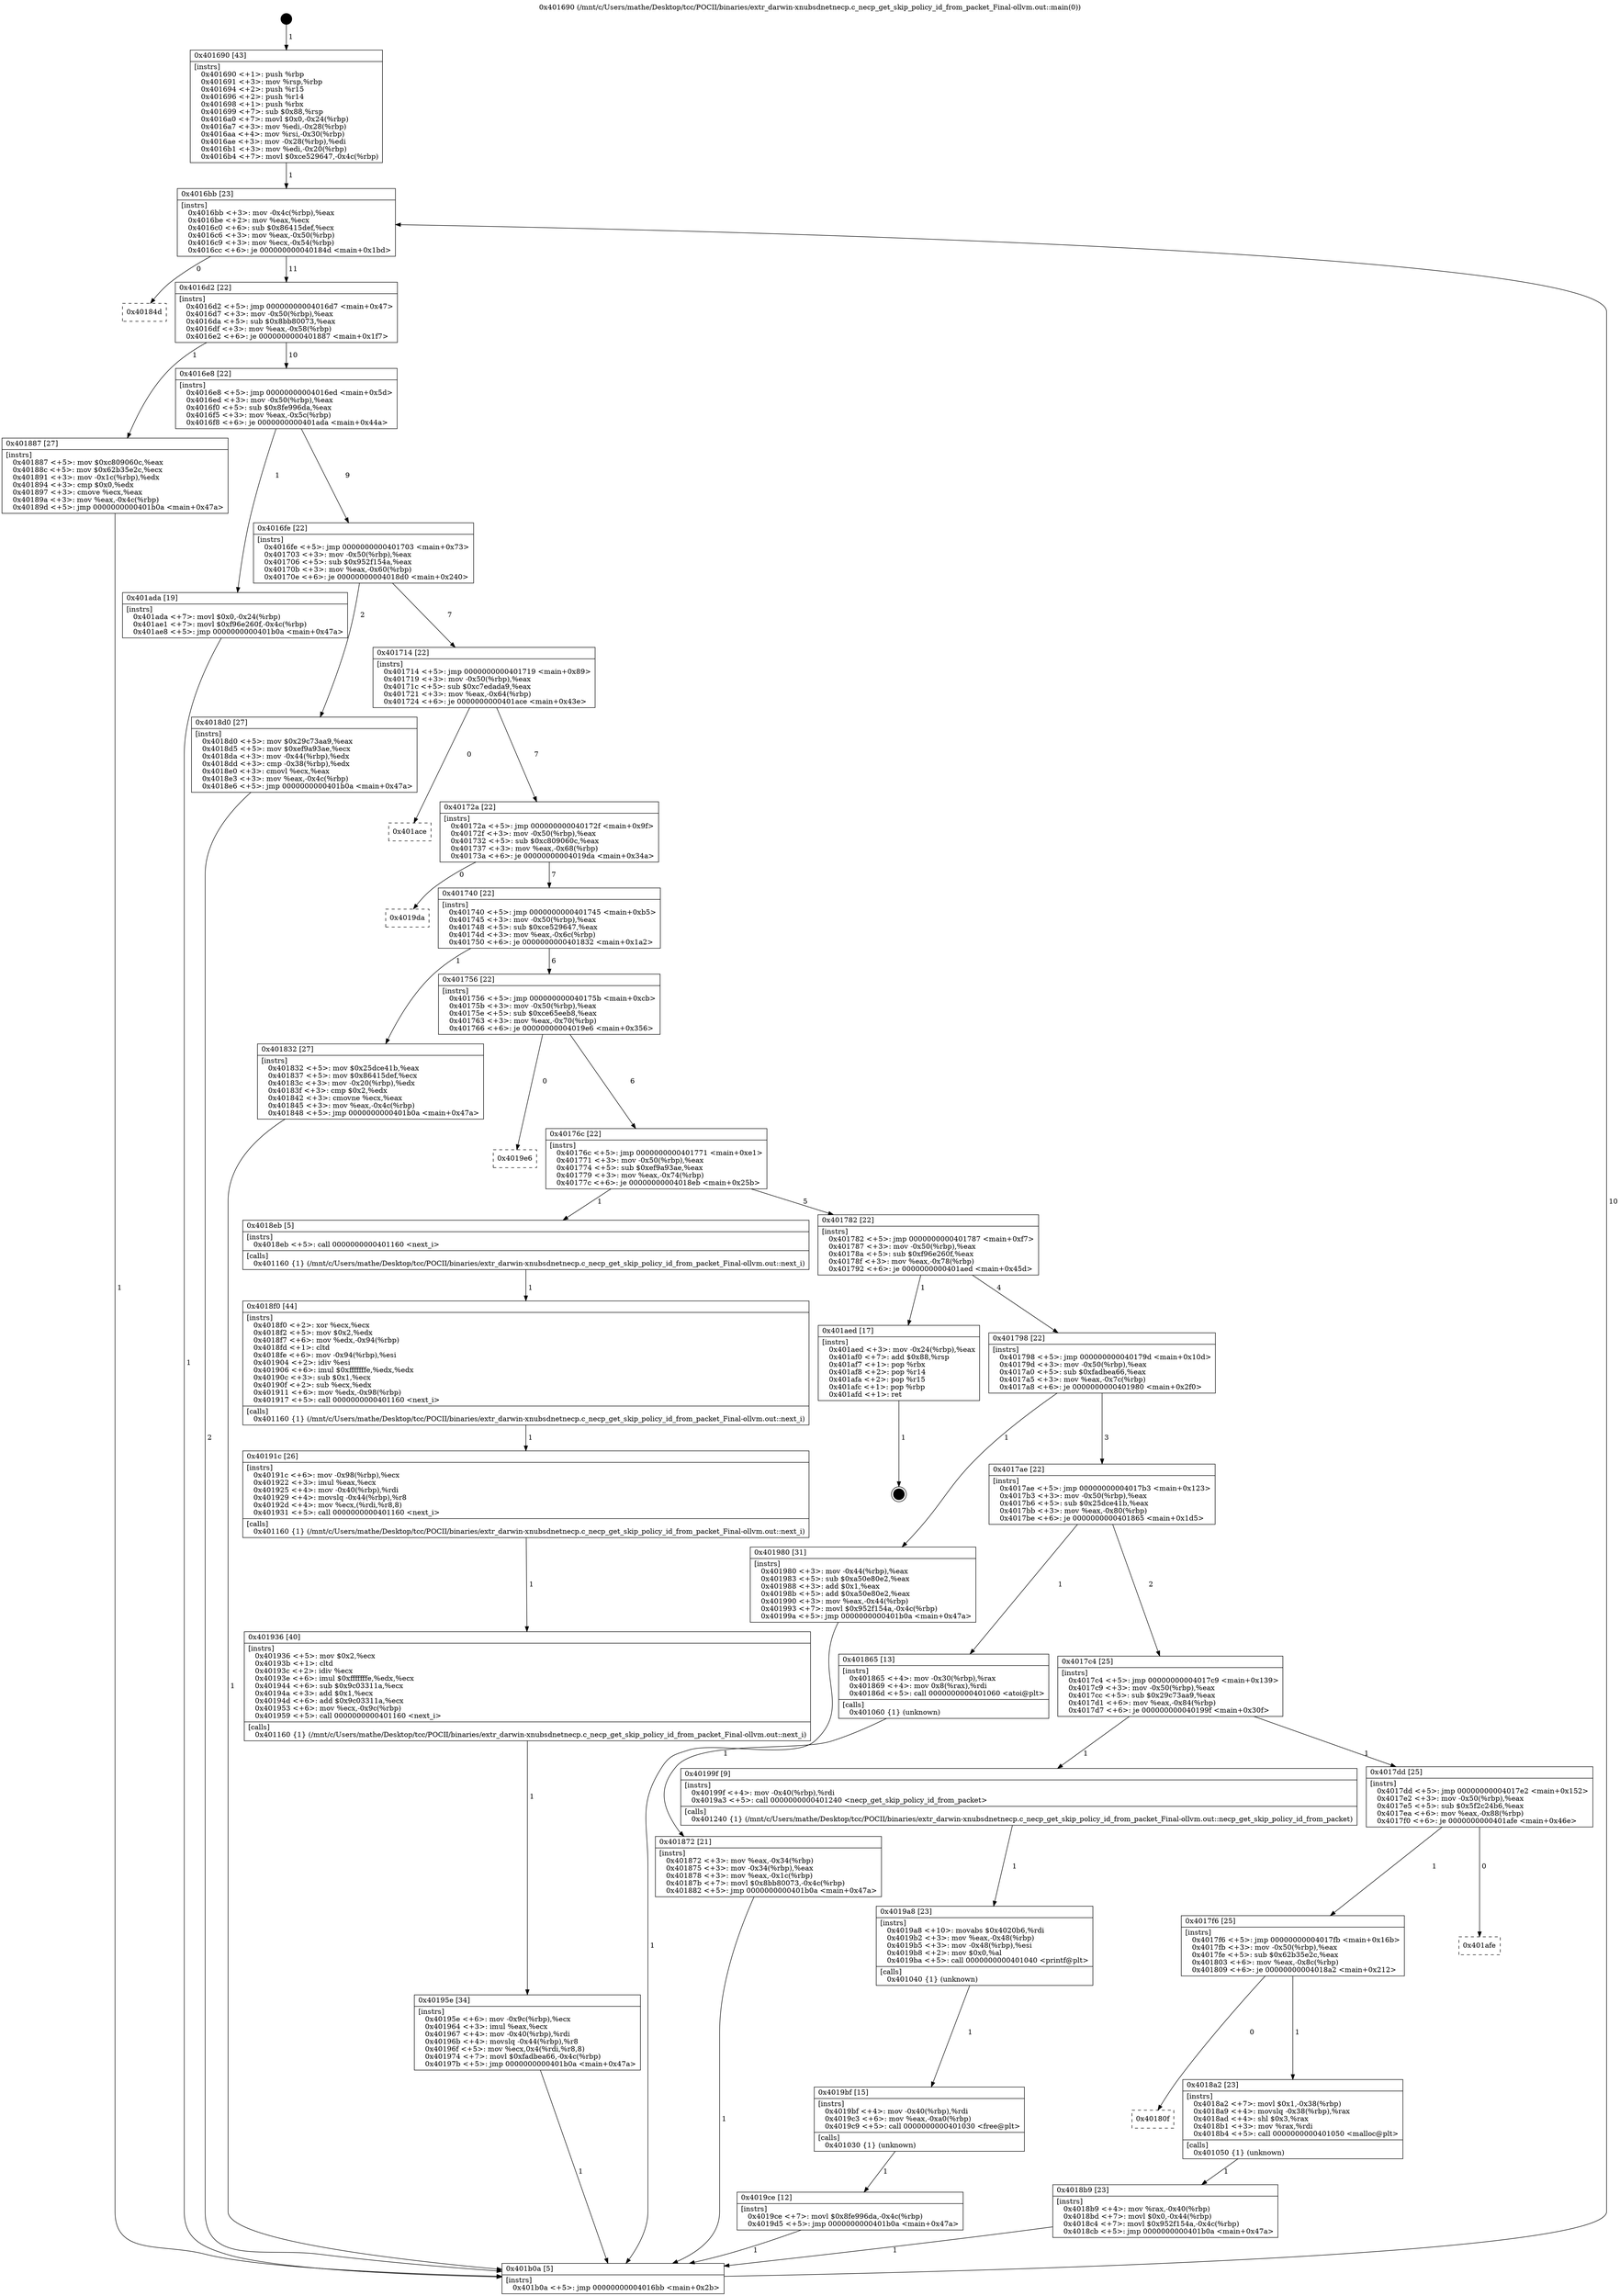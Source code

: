 digraph "0x401690" {
  label = "0x401690 (/mnt/c/Users/mathe/Desktop/tcc/POCII/binaries/extr_darwin-xnubsdnetnecp.c_necp_get_skip_policy_id_from_packet_Final-ollvm.out::main(0))"
  labelloc = "t"
  node[shape=record]

  Entry [label="",width=0.3,height=0.3,shape=circle,fillcolor=black,style=filled]
  "0x4016bb" [label="{
     0x4016bb [23]\l
     | [instrs]\l
     &nbsp;&nbsp;0x4016bb \<+3\>: mov -0x4c(%rbp),%eax\l
     &nbsp;&nbsp;0x4016be \<+2\>: mov %eax,%ecx\l
     &nbsp;&nbsp;0x4016c0 \<+6\>: sub $0x86415def,%ecx\l
     &nbsp;&nbsp;0x4016c6 \<+3\>: mov %eax,-0x50(%rbp)\l
     &nbsp;&nbsp;0x4016c9 \<+3\>: mov %ecx,-0x54(%rbp)\l
     &nbsp;&nbsp;0x4016cc \<+6\>: je 000000000040184d \<main+0x1bd\>\l
  }"]
  "0x40184d" [label="{
     0x40184d\l
  }", style=dashed]
  "0x4016d2" [label="{
     0x4016d2 [22]\l
     | [instrs]\l
     &nbsp;&nbsp;0x4016d2 \<+5\>: jmp 00000000004016d7 \<main+0x47\>\l
     &nbsp;&nbsp;0x4016d7 \<+3\>: mov -0x50(%rbp),%eax\l
     &nbsp;&nbsp;0x4016da \<+5\>: sub $0x8bb80073,%eax\l
     &nbsp;&nbsp;0x4016df \<+3\>: mov %eax,-0x58(%rbp)\l
     &nbsp;&nbsp;0x4016e2 \<+6\>: je 0000000000401887 \<main+0x1f7\>\l
  }"]
  Exit [label="",width=0.3,height=0.3,shape=circle,fillcolor=black,style=filled,peripheries=2]
  "0x401887" [label="{
     0x401887 [27]\l
     | [instrs]\l
     &nbsp;&nbsp;0x401887 \<+5\>: mov $0xc809060c,%eax\l
     &nbsp;&nbsp;0x40188c \<+5\>: mov $0x62b35e2c,%ecx\l
     &nbsp;&nbsp;0x401891 \<+3\>: mov -0x1c(%rbp),%edx\l
     &nbsp;&nbsp;0x401894 \<+3\>: cmp $0x0,%edx\l
     &nbsp;&nbsp;0x401897 \<+3\>: cmove %ecx,%eax\l
     &nbsp;&nbsp;0x40189a \<+3\>: mov %eax,-0x4c(%rbp)\l
     &nbsp;&nbsp;0x40189d \<+5\>: jmp 0000000000401b0a \<main+0x47a\>\l
  }"]
  "0x4016e8" [label="{
     0x4016e8 [22]\l
     | [instrs]\l
     &nbsp;&nbsp;0x4016e8 \<+5\>: jmp 00000000004016ed \<main+0x5d\>\l
     &nbsp;&nbsp;0x4016ed \<+3\>: mov -0x50(%rbp),%eax\l
     &nbsp;&nbsp;0x4016f0 \<+5\>: sub $0x8fe996da,%eax\l
     &nbsp;&nbsp;0x4016f5 \<+3\>: mov %eax,-0x5c(%rbp)\l
     &nbsp;&nbsp;0x4016f8 \<+6\>: je 0000000000401ada \<main+0x44a\>\l
  }"]
  "0x4019ce" [label="{
     0x4019ce [12]\l
     | [instrs]\l
     &nbsp;&nbsp;0x4019ce \<+7\>: movl $0x8fe996da,-0x4c(%rbp)\l
     &nbsp;&nbsp;0x4019d5 \<+5\>: jmp 0000000000401b0a \<main+0x47a\>\l
  }"]
  "0x401ada" [label="{
     0x401ada [19]\l
     | [instrs]\l
     &nbsp;&nbsp;0x401ada \<+7\>: movl $0x0,-0x24(%rbp)\l
     &nbsp;&nbsp;0x401ae1 \<+7\>: movl $0xf96e260f,-0x4c(%rbp)\l
     &nbsp;&nbsp;0x401ae8 \<+5\>: jmp 0000000000401b0a \<main+0x47a\>\l
  }"]
  "0x4016fe" [label="{
     0x4016fe [22]\l
     | [instrs]\l
     &nbsp;&nbsp;0x4016fe \<+5\>: jmp 0000000000401703 \<main+0x73\>\l
     &nbsp;&nbsp;0x401703 \<+3\>: mov -0x50(%rbp),%eax\l
     &nbsp;&nbsp;0x401706 \<+5\>: sub $0x952f154a,%eax\l
     &nbsp;&nbsp;0x40170b \<+3\>: mov %eax,-0x60(%rbp)\l
     &nbsp;&nbsp;0x40170e \<+6\>: je 00000000004018d0 \<main+0x240\>\l
  }"]
  "0x4019bf" [label="{
     0x4019bf [15]\l
     | [instrs]\l
     &nbsp;&nbsp;0x4019bf \<+4\>: mov -0x40(%rbp),%rdi\l
     &nbsp;&nbsp;0x4019c3 \<+6\>: mov %eax,-0xa0(%rbp)\l
     &nbsp;&nbsp;0x4019c9 \<+5\>: call 0000000000401030 \<free@plt\>\l
     | [calls]\l
     &nbsp;&nbsp;0x401030 \{1\} (unknown)\l
  }"]
  "0x4018d0" [label="{
     0x4018d0 [27]\l
     | [instrs]\l
     &nbsp;&nbsp;0x4018d0 \<+5\>: mov $0x29c73aa9,%eax\l
     &nbsp;&nbsp;0x4018d5 \<+5\>: mov $0xef9a93ae,%ecx\l
     &nbsp;&nbsp;0x4018da \<+3\>: mov -0x44(%rbp),%edx\l
     &nbsp;&nbsp;0x4018dd \<+3\>: cmp -0x38(%rbp),%edx\l
     &nbsp;&nbsp;0x4018e0 \<+3\>: cmovl %ecx,%eax\l
     &nbsp;&nbsp;0x4018e3 \<+3\>: mov %eax,-0x4c(%rbp)\l
     &nbsp;&nbsp;0x4018e6 \<+5\>: jmp 0000000000401b0a \<main+0x47a\>\l
  }"]
  "0x401714" [label="{
     0x401714 [22]\l
     | [instrs]\l
     &nbsp;&nbsp;0x401714 \<+5\>: jmp 0000000000401719 \<main+0x89\>\l
     &nbsp;&nbsp;0x401719 \<+3\>: mov -0x50(%rbp),%eax\l
     &nbsp;&nbsp;0x40171c \<+5\>: sub $0xc7edada9,%eax\l
     &nbsp;&nbsp;0x401721 \<+3\>: mov %eax,-0x64(%rbp)\l
     &nbsp;&nbsp;0x401724 \<+6\>: je 0000000000401ace \<main+0x43e\>\l
  }"]
  "0x4019a8" [label="{
     0x4019a8 [23]\l
     | [instrs]\l
     &nbsp;&nbsp;0x4019a8 \<+10\>: movabs $0x4020b6,%rdi\l
     &nbsp;&nbsp;0x4019b2 \<+3\>: mov %eax,-0x48(%rbp)\l
     &nbsp;&nbsp;0x4019b5 \<+3\>: mov -0x48(%rbp),%esi\l
     &nbsp;&nbsp;0x4019b8 \<+2\>: mov $0x0,%al\l
     &nbsp;&nbsp;0x4019ba \<+5\>: call 0000000000401040 \<printf@plt\>\l
     | [calls]\l
     &nbsp;&nbsp;0x401040 \{1\} (unknown)\l
  }"]
  "0x401ace" [label="{
     0x401ace\l
  }", style=dashed]
  "0x40172a" [label="{
     0x40172a [22]\l
     | [instrs]\l
     &nbsp;&nbsp;0x40172a \<+5\>: jmp 000000000040172f \<main+0x9f\>\l
     &nbsp;&nbsp;0x40172f \<+3\>: mov -0x50(%rbp),%eax\l
     &nbsp;&nbsp;0x401732 \<+5\>: sub $0xc809060c,%eax\l
     &nbsp;&nbsp;0x401737 \<+3\>: mov %eax,-0x68(%rbp)\l
     &nbsp;&nbsp;0x40173a \<+6\>: je 00000000004019da \<main+0x34a\>\l
  }"]
  "0x40195e" [label="{
     0x40195e [34]\l
     | [instrs]\l
     &nbsp;&nbsp;0x40195e \<+6\>: mov -0x9c(%rbp),%ecx\l
     &nbsp;&nbsp;0x401964 \<+3\>: imul %eax,%ecx\l
     &nbsp;&nbsp;0x401967 \<+4\>: mov -0x40(%rbp),%rdi\l
     &nbsp;&nbsp;0x40196b \<+4\>: movslq -0x44(%rbp),%r8\l
     &nbsp;&nbsp;0x40196f \<+5\>: mov %ecx,0x4(%rdi,%r8,8)\l
     &nbsp;&nbsp;0x401974 \<+7\>: movl $0xfadbea66,-0x4c(%rbp)\l
     &nbsp;&nbsp;0x40197b \<+5\>: jmp 0000000000401b0a \<main+0x47a\>\l
  }"]
  "0x4019da" [label="{
     0x4019da\l
  }", style=dashed]
  "0x401740" [label="{
     0x401740 [22]\l
     | [instrs]\l
     &nbsp;&nbsp;0x401740 \<+5\>: jmp 0000000000401745 \<main+0xb5\>\l
     &nbsp;&nbsp;0x401745 \<+3\>: mov -0x50(%rbp),%eax\l
     &nbsp;&nbsp;0x401748 \<+5\>: sub $0xce529647,%eax\l
     &nbsp;&nbsp;0x40174d \<+3\>: mov %eax,-0x6c(%rbp)\l
     &nbsp;&nbsp;0x401750 \<+6\>: je 0000000000401832 \<main+0x1a2\>\l
  }"]
  "0x401936" [label="{
     0x401936 [40]\l
     | [instrs]\l
     &nbsp;&nbsp;0x401936 \<+5\>: mov $0x2,%ecx\l
     &nbsp;&nbsp;0x40193b \<+1\>: cltd\l
     &nbsp;&nbsp;0x40193c \<+2\>: idiv %ecx\l
     &nbsp;&nbsp;0x40193e \<+6\>: imul $0xfffffffe,%edx,%ecx\l
     &nbsp;&nbsp;0x401944 \<+6\>: sub $0x9c03311a,%ecx\l
     &nbsp;&nbsp;0x40194a \<+3\>: add $0x1,%ecx\l
     &nbsp;&nbsp;0x40194d \<+6\>: add $0x9c03311a,%ecx\l
     &nbsp;&nbsp;0x401953 \<+6\>: mov %ecx,-0x9c(%rbp)\l
     &nbsp;&nbsp;0x401959 \<+5\>: call 0000000000401160 \<next_i\>\l
     | [calls]\l
     &nbsp;&nbsp;0x401160 \{1\} (/mnt/c/Users/mathe/Desktop/tcc/POCII/binaries/extr_darwin-xnubsdnetnecp.c_necp_get_skip_policy_id_from_packet_Final-ollvm.out::next_i)\l
  }"]
  "0x401832" [label="{
     0x401832 [27]\l
     | [instrs]\l
     &nbsp;&nbsp;0x401832 \<+5\>: mov $0x25dce41b,%eax\l
     &nbsp;&nbsp;0x401837 \<+5\>: mov $0x86415def,%ecx\l
     &nbsp;&nbsp;0x40183c \<+3\>: mov -0x20(%rbp),%edx\l
     &nbsp;&nbsp;0x40183f \<+3\>: cmp $0x2,%edx\l
     &nbsp;&nbsp;0x401842 \<+3\>: cmovne %ecx,%eax\l
     &nbsp;&nbsp;0x401845 \<+3\>: mov %eax,-0x4c(%rbp)\l
     &nbsp;&nbsp;0x401848 \<+5\>: jmp 0000000000401b0a \<main+0x47a\>\l
  }"]
  "0x401756" [label="{
     0x401756 [22]\l
     | [instrs]\l
     &nbsp;&nbsp;0x401756 \<+5\>: jmp 000000000040175b \<main+0xcb\>\l
     &nbsp;&nbsp;0x40175b \<+3\>: mov -0x50(%rbp),%eax\l
     &nbsp;&nbsp;0x40175e \<+5\>: sub $0xce65eeb8,%eax\l
     &nbsp;&nbsp;0x401763 \<+3\>: mov %eax,-0x70(%rbp)\l
     &nbsp;&nbsp;0x401766 \<+6\>: je 00000000004019e6 \<main+0x356\>\l
  }"]
  "0x401b0a" [label="{
     0x401b0a [5]\l
     | [instrs]\l
     &nbsp;&nbsp;0x401b0a \<+5\>: jmp 00000000004016bb \<main+0x2b\>\l
  }"]
  "0x401690" [label="{
     0x401690 [43]\l
     | [instrs]\l
     &nbsp;&nbsp;0x401690 \<+1\>: push %rbp\l
     &nbsp;&nbsp;0x401691 \<+3\>: mov %rsp,%rbp\l
     &nbsp;&nbsp;0x401694 \<+2\>: push %r15\l
     &nbsp;&nbsp;0x401696 \<+2\>: push %r14\l
     &nbsp;&nbsp;0x401698 \<+1\>: push %rbx\l
     &nbsp;&nbsp;0x401699 \<+7\>: sub $0x88,%rsp\l
     &nbsp;&nbsp;0x4016a0 \<+7\>: movl $0x0,-0x24(%rbp)\l
     &nbsp;&nbsp;0x4016a7 \<+3\>: mov %edi,-0x28(%rbp)\l
     &nbsp;&nbsp;0x4016aa \<+4\>: mov %rsi,-0x30(%rbp)\l
     &nbsp;&nbsp;0x4016ae \<+3\>: mov -0x28(%rbp),%edi\l
     &nbsp;&nbsp;0x4016b1 \<+3\>: mov %edi,-0x20(%rbp)\l
     &nbsp;&nbsp;0x4016b4 \<+7\>: movl $0xce529647,-0x4c(%rbp)\l
  }"]
  "0x40191c" [label="{
     0x40191c [26]\l
     | [instrs]\l
     &nbsp;&nbsp;0x40191c \<+6\>: mov -0x98(%rbp),%ecx\l
     &nbsp;&nbsp;0x401922 \<+3\>: imul %eax,%ecx\l
     &nbsp;&nbsp;0x401925 \<+4\>: mov -0x40(%rbp),%rdi\l
     &nbsp;&nbsp;0x401929 \<+4\>: movslq -0x44(%rbp),%r8\l
     &nbsp;&nbsp;0x40192d \<+4\>: mov %ecx,(%rdi,%r8,8)\l
     &nbsp;&nbsp;0x401931 \<+5\>: call 0000000000401160 \<next_i\>\l
     | [calls]\l
     &nbsp;&nbsp;0x401160 \{1\} (/mnt/c/Users/mathe/Desktop/tcc/POCII/binaries/extr_darwin-xnubsdnetnecp.c_necp_get_skip_policy_id_from_packet_Final-ollvm.out::next_i)\l
  }"]
  "0x4019e6" [label="{
     0x4019e6\l
  }", style=dashed]
  "0x40176c" [label="{
     0x40176c [22]\l
     | [instrs]\l
     &nbsp;&nbsp;0x40176c \<+5\>: jmp 0000000000401771 \<main+0xe1\>\l
     &nbsp;&nbsp;0x401771 \<+3\>: mov -0x50(%rbp),%eax\l
     &nbsp;&nbsp;0x401774 \<+5\>: sub $0xef9a93ae,%eax\l
     &nbsp;&nbsp;0x401779 \<+3\>: mov %eax,-0x74(%rbp)\l
     &nbsp;&nbsp;0x40177c \<+6\>: je 00000000004018eb \<main+0x25b\>\l
  }"]
  "0x4018f0" [label="{
     0x4018f0 [44]\l
     | [instrs]\l
     &nbsp;&nbsp;0x4018f0 \<+2\>: xor %ecx,%ecx\l
     &nbsp;&nbsp;0x4018f2 \<+5\>: mov $0x2,%edx\l
     &nbsp;&nbsp;0x4018f7 \<+6\>: mov %edx,-0x94(%rbp)\l
     &nbsp;&nbsp;0x4018fd \<+1\>: cltd\l
     &nbsp;&nbsp;0x4018fe \<+6\>: mov -0x94(%rbp),%esi\l
     &nbsp;&nbsp;0x401904 \<+2\>: idiv %esi\l
     &nbsp;&nbsp;0x401906 \<+6\>: imul $0xfffffffe,%edx,%edx\l
     &nbsp;&nbsp;0x40190c \<+3\>: sub $0x1,%ecx\l
     &nbsp;&nbsp;0x40190f \<+2\>: sub %ecx,%edx\l
     &nbsp;&nbsp;0x401911 \<+6\>: mov %edx,-0x98(%rbp)\l
     &nbsp;&nbsp;0x401917 \<+5\>: call 0000000000401160 \<next_i\>\l
     | [calls]\l
     &nbsp;&nbsp;0x401160 \{1\} (/mnt/c/Users/mathe/Desktop/tcc/POCII/binaries/extr_darwin-xnubsdnetnecp.c_necp_get_skip_policy_id_from_packet_Final-ollvm.out::next_i)\l
  }"]
  "0x4018eb" [label="{
     0x4018eb [5]\l
     | [instrs]\l
     &nbsp;&nbsp;0x4018eb \<+5\>: call 0000000000401160 \<next_i\>\l
     | [calls]\l
     &nbsp;&nbsp;0x401160 \{1\} (/mnt/c/Users/mathe/Desktop/tcc/POCII/binaries/extr_darwin-xnubsdnetnecp.c_necp_get_skip_policy_id_from_packet_Final-ollvm.out::next_i)\l
  }"]
  "0x401782" [label="{
     0x401782 [22]\l
     | [instrs]\l
     &nbsp;&nbsp;0x401782 \<+5\>: jmp 0000000000401787 \<main+0xf7\>\l
     &nbsp;&nbsp;0x401787 \<+3\>: mov -0x50(%rbp),%eax\l
     &nbsp;&nbsp;0x40178a \<+5\>: sub $0xf96e260f,%eax\l
     &nbsp;&nbsp;0x40178f \<+3\>: mov %eax,-0x78(%rbp)\l
     &nbsp;&nbsp;0x401792 \<+6\>: je 0000000000401aed \<main+0x45d\>\l
  }"]
  "0x4018b9" [label="{
     0x4018b9 [23]\l
     | [instrs]\l
     &nbsp;&nbsp;0x4018b9 \<+4\>: mov %rax,-0x40(%rbp)\l
     &nbsp;&nbsp;0x4018bd \<+7\>: movl $0x0,-0x44(%rbp)\l
     &nbsp;&nbsp;0x4018c4 \<+7\>: movl $0x952f154a,-0x4c(%rbp)\l
     &nbsp;&nbsp;0x4018cb \<+5\>: jmp 0000000000401b0a \<main+0x47a\>\l
  }"]
  "0x401aed" [label="{
     0x401aed [17]\l
     | [instrs]\l
     &nbsp;&nbsp;0x401aed \<+3\>: mov -0x24(%rbp),%eax\l
     &nbsp;&nbsp;0x401af0 \<+7\>: add $0x88,%rsp\l
     &nbsp;&nbsp;0x401af7 \<+1\>: pop %rbx\l
     &nbsp;&nbsp;0x401af8 \<+2\>: pop %r14\l
     &nbsp;&nbsp;0x401afa \<+2\>: pop %r15\l
     &nbsp;&nbsp;0x401afc \<+1\>: pop %rbp\l
     &nbsp;&nbsp;0x401afd \<+1\>: ret\l
  }"]
  "0x401798" [label="{
     0x401798 [22]\l
     | [instrs]\l
     &nbsp;&nbsp;0x401798 \<+5\>: jmp 000000000040179d \<main+0x10d\>\l
     &nbsp;&nbsp;0x40179d \<+3\>: mov -0x50(%rbp),%eax\l
     &nbsp;&nbsp;0x4017a0 \<+5\>: sub $0xfadbea66,%eax\l
     &nbsp;&nbsp;0x4017a5 \<+3\>: mov %eax,-0x7c(%rbp)\l
     &nbsp;&nbsp;0x4017a8 \<+6\>: je 0000000000401980 \<main+0x2f0\>\l
  }"]
  "0x40180f" [label="{
     0x40180f\l
  }", style=dashed]
  "0x401980" [label="{
     0x401980 [31]\l
     | [instrs]\l
     &nbsp;&nbsp;0x401980 \<+3\>: mov -0x44(%rbp),%eax\l
     &nbsp;&nbsp;0x401983 \<+5\>: sub $0xa50e80e2,%eax\l
     &nbsp;&nbsp;0x401988 \<+3\>: add $0x1,%eax\l
     &nbsp;&nbsp;0x40198b \<+5\>: add $0xa50e80e2,%eax\l
     &nbsp;&nbsp;0x401990 \<+3\>: mov %eax,-0x44(%rbp)\l
     &nbsp;&nbsp;0x401993 \<+7\>: movl $0x952f154a,-0x4c(%rbp)\l
     &nbsp;&nbsp;0x40199a \<+5\>: jmp 0000000000401b0a \<main+0x47a\>\l
  }"]
  "0x4017ae" [label="{
     0x4017ae [22]\l
     | [instrs]\l
     &nbsp;&nbsp;0x4017ae \<+5\>: jmp 00000000004017b3 \<main+0x123\>\l
     &nbsp;&nbsp;0x4017b3 \<+3\>: mov -0x50(%rbp),%eax\l
     &nbsp;&nbsp;0x4017b6 \<+5\>: sub $0x25dce41b,%eax\l
     &nbsp;&nbsp;0x4017bb \<+3\>: mov %eax,-0x80(%rbp)\l
     &nbsp;&nbsp;0x4017be \<+6\>: je 0000000000401865 \<main+0x1d5\>\l
  }"]
  "0x4018a2" [label="{
     0x4018a2 [23]\l
     | [instrs]\l
     &nbsp;&nbsp;0x4018a2 \<+7\>: movl $0x1,-0x38(%rbp)\l
     &nbsp;&nbsp;0x4018a9 \<+4\>: movslq -0x38(%rbp),%rax\l
     &nbsp;&nbsp;0x4018ad \<+4\>: shl $0x3,%rax\l
     &nbsp;&nbsp;0x4018b1 \<+3\>: mov %rax,%rdi\l
     &nbsp;&nbsp;0x4018b4 \<+5\>: call 0000000000401050 \<malloc@plt\>\l
     | [calls]\l
     &nbsp;&nbsp;0x401050 \{1\} (unknown)\l
  }"]
  "0x401865" [label="{
     0x401865 [13]\l
     | [instrs]\l
     &nbsp;&nbsp;0x401865 \<+4\>: mov -0x30(%rbp),%rax\l
     &nbsp;&nbsp;0x401869 \<+4\>: mov 0x8(%rax),%rdi\l
     &nbsp;&nbsp;0x40186d \<+5\>: call 0000000000401060 \<atoi@plt\>\l
     | [calls]\l
     &nbsp;&nbsp;0x401060 \{1\} (unknown)\l
  }"]
  "0x4017c4" [label="{
     0x4017c4 [25]\l
     | [instrs]\l
     &nbsp;&nbsp;0x4017c4 \<+5\>: jmp 00000000004017c9 \<main+0x139\>\l
     &nbsp;&nbsp;0x4017c9 \<+3\>: mov -0x50(%rbp),%eax\l
     &nbsp;&nbsp;0x4017cc \<+5\>: sub $0x29c73aa9,%eax\l
     &nbsp;&nbsp;0x4017d1 \<+6\>: mov %eax,-0x84(%rbp)\l
     &nbsp;&nbsp;0x4017d7 \<+6\>: je 000000000040199f \<main+0x30f\>\l
  }"]
  "0x401872" [label="{
     0x401872 [21]\l
     | [instrs]\l
     &nbsp;&nbsp;0x401872 \<+3\>: mov %eax,-0x34(%rbp)\l
     &nbsp;&nbsp;0x401875 \<+3\>: mov -0x34(%rbp),%eax\l
     &nbsp;&nbsp;0x401878 \<+3\>: mov %eax,-0x1c(%rbp)\l
     &nbsp;&nbsp;0x40187b \<+7\>: movl $0x8bb80073,-0x4c(%rbp)\l
     &nbsp;&nbsp;0x401882 \<+5\>: jmp 0000000000401b0a \<main+0x47a\>\l
  }"]
  "0x4017f6" [label="{
     0x4017f6 [25]\l
     | [instrs]\l
     &nbsp;&nbsp;0x4017f6 \<+5\>: jmp 00000000004017fb \<main+0x16b\>\l
     &nbsp;&nbsp;0x4017fb \<+3\>: mov -0x50(%rbp),%eax\l
     &nbsp;&nbsp;0x4017fe \<+5\>: sub $0x62b35e2c,%eax\l
     &nbsp;&nbsp;0x401803 \<+6\>: mov %eax,-0x8c(%rbp)\l
     &nbsp;&nbsp;0x401809 \<+6\>: je 00000000004018a2 \<main+0x212\>\l
  }"]
  "0x40199f" [label="{
     0x40199f [9]\l
     | [instrs]\l
     &nbsp;&nbsp;0x40199f \<+4\>: mov -0x40(%rbp),%rdi\l
     &nbsp;&nbsp;0x4019a3 \<+5\>: call 0000000000401240 \<necp_get_skip_policy_id_from_packet\>\l
     | [calls]\l
     &nbsp;&nbsp;0x401240 \{1\} (/mnt/c/Users/mathe/Desktop/tcc/POCII/binaries/extr_darwin-xnubsdnetnecp.c_necp_get_skip_policy_id_from_packet_Final-ollvm.out::necp_get_skip_policy_id_from_packet)\l
  }"]
  "0x4017dd" [label="{
     0x4017dd [25]\l
     | [instrs]\l
     &nbsp;&nbsp;0x4017dd \<+5\>: jmp 00000000004017e2 \<main+0x152\>\l
     &nbsp;&nbsp;0x4017e2 \<+3\>: mov -0x50(%rbp),%eax\l
     &nbsp;&nbsp;0x4017e5 \<+5\>: sub $0x5f2c24b6,%eax\l
     &nbsp;&nbsp;0x4017ea \<+6\>: mov %eax,-0x88(%rbp)\l
     &nbsp;&nbsp;0x4017f0 \<+6\>: je 0000000000401afe \<main+0x46e\>\l
  }"]
  "0x401afe" [label="{
     0x401afe\l
  }", style=dashed]
  Entry -> "0x401690" [label=" 1"]
  "0x4016bb" -> "0x40184d" [label=" 0"]
  "0x4016bb" -> "0x4016d2" [label=" 11"]
  "0x401aed" -> Exit [label=" 1"]
  "0x4016d2" -> "0x401887" [label=" 1"]
  "0x4016d2" -> "0x4016e8" [label=" 10"]
  "0x401ada" -> "0x401b0a" [label=" 1"]
  "0x4016e8" -> "0x401ada" [label=" 1"]
  "0x4016e8" -> "0x4016fe" [label=" 9"]
  "0x4019ce" -> "0x401b0a" [label=" 1"]
  "0x4016fe" -> "0x4018d0" [label=" 2"]
  "0x4016fe" -> "0x401714" [label=" 7"]
  "0x4019bf" -> "0x4019ce" [label=" 1"]
  "0x401714" -> "0x401ace" [label=" 0"]
  "0x401714" -> "0x40172a" [label=" 7"]
  "0x4019a8" -> "0x4019bf" [label=" 1"]
  "0x40172a" -> "0x4019da" [label=" 0"]
  "0x40172a" -> "0x401740" [label=" 7"]
  "0x40199f" -> "0x4019a8" [label=" 1"]
  "0x401740" -> "0x401832" [label=" 1"]
  "0x401740" -> "0x401756" [label=" 6"]
  "0x401832" -> "0x401b0a" [label=" 1"]
  "0x401690" -> "0x4016bb" [label=" 1"]
  "0x401b0a" -> "0x4016bb" [label=" 10"]
  "0x401980" -> "0x401b0a" [label=" 1"]
  "0x401756" -> "0x4019e6" [label=" 0"]
  "0x401756" -> "0x40176c" [label=" 6"]
  "0x40195e" -> "0x401b0a" [label=" 1"]
  "0x40176c" -> "0x4018eb" [label=" 1"]
  "0x40176c" -> "0x401782" [label=" 5"]
  "0x401936" -> "0x40195e" [label=" 1"]
  "0x401782" -> "0x401aed" [label=" 1"]
  "0x401782" -> "0x401798" [label=" 4"]
  "0x40191c" -> "0x401936" [label=" 1"]
  "0x401798" -> "0x401980" [label=" 1"]
  "0x401798" -> "0x4017ae" [label=" 3"]
  "0x4018f0" -> "0x40191c" [label=" 1"]
  "0x4017ae" -> "0x401865" [label=" 1"]
  "0x4017ae" -> "0x4017c4" [label=" 2"]
  "0x401865" -> "0x401872" [label=" 1"]
  "0x401872" -> "0x401b0a" [label=" 1"]
  "0x401887" -> "0x401b0a" [label=" 1"]
  "0x4018eb" -> "0x4018f0" [label=" 1"]
  "0x4017c4" -> "0x40199f" [label=" 1"]
  "0x4017c4" -> "0x4017dd" [label=" 1"]
  "0x4018b9" -> "0x401b0a" [label=" 1"]
  "0x4017dd" -> "0x401afe" [label=" 0"]
  "0x4017dd" -> "0x4017f6" [label=" 1"]
  "0x4018d0" -> "0x401b0a" [label=" 2"]
  "0x4017f6" -> "0x4018a2" [label=" 1"]
  "0x4017f6" -> "0x40180f" [label=" 0"]
  "0x4018a2" -> "0x4018b9" [label=" 1"]
}
